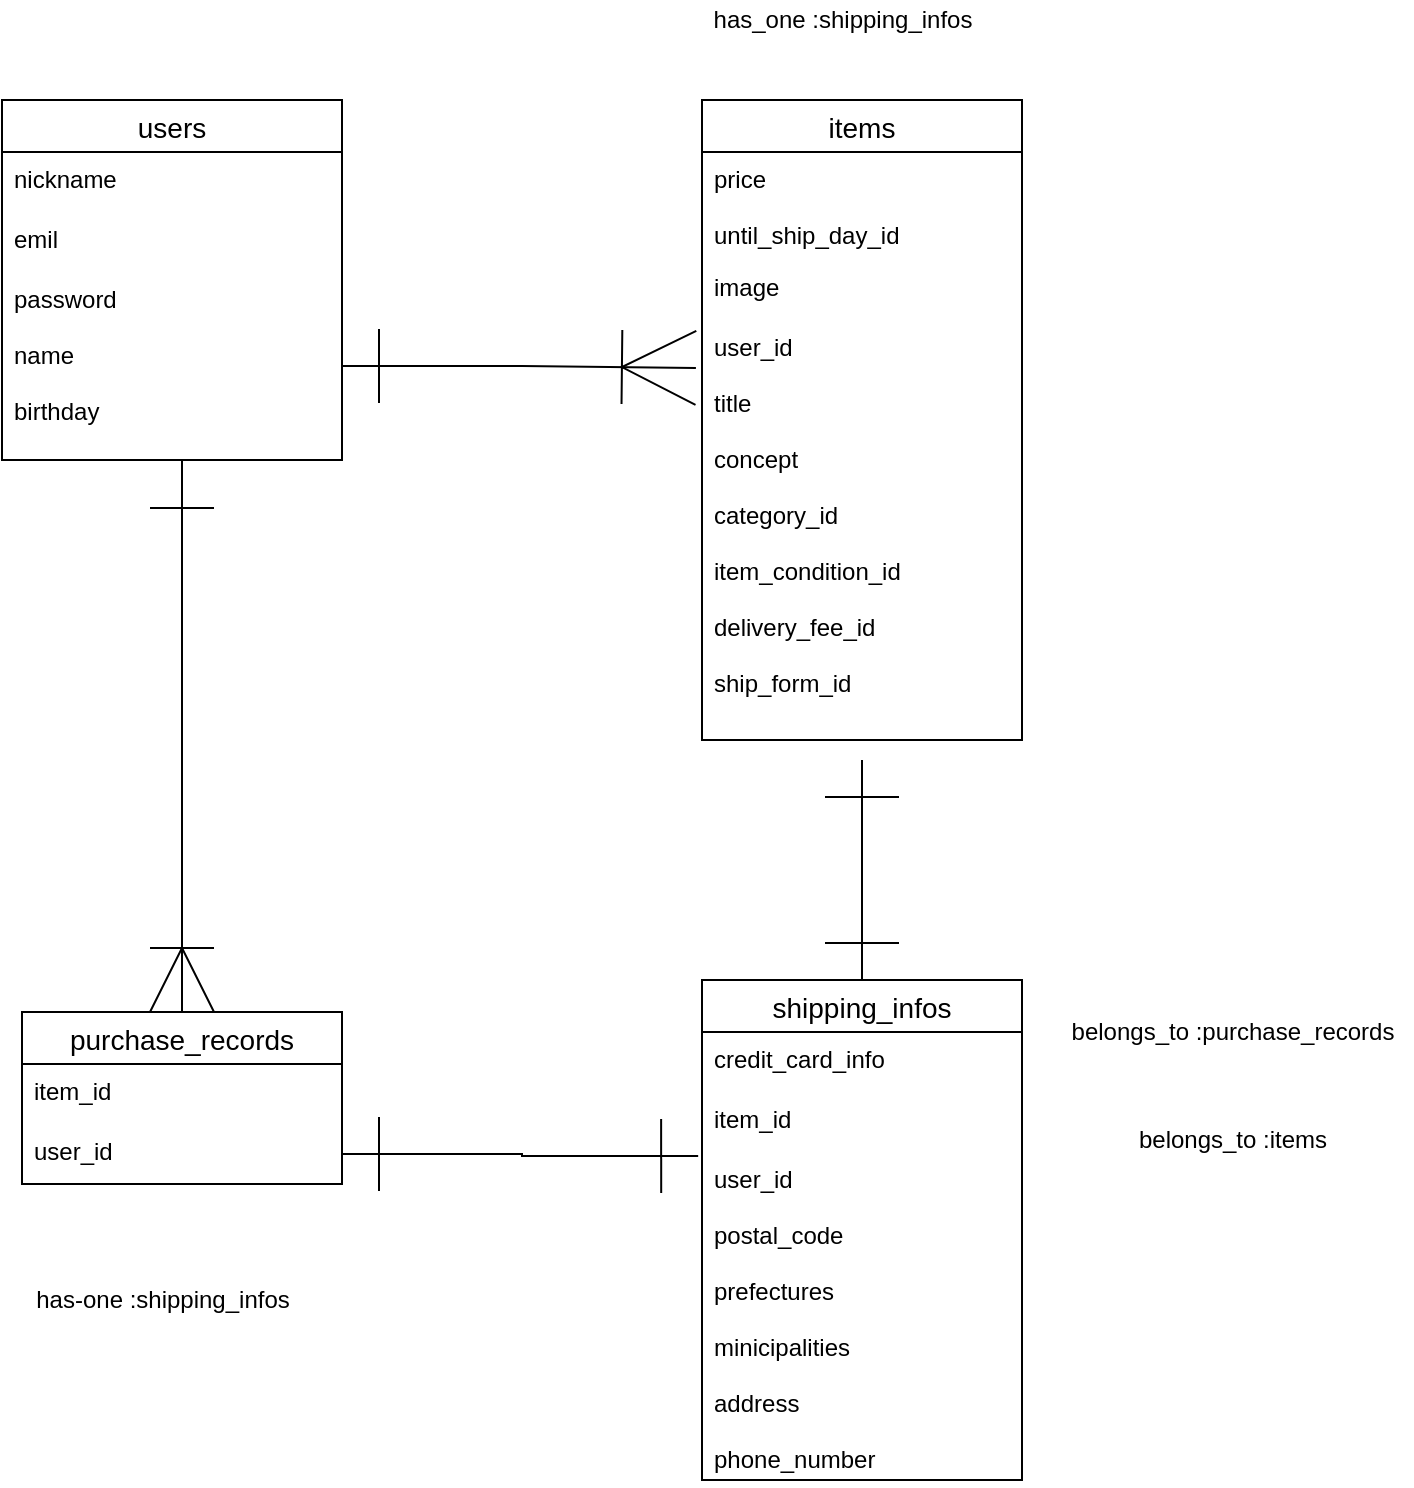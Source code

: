 <mxfile>
    <diagram id="4rvdPtbiSX84NeqSuUSt" name="ページ1">
        <mxGraphModel dx="728" dy="680" grid="1" gridSize="10" guides="1" tooltips="1" connect="1" arrows="1" fold="1" page="1" pageScale="1" pageWidth="827" pageHeight="1169" math="0" shadow="0">
            <root>
                <mxCell id="0"/>
                <mxCell id="1" parent="0"/>
                <mxCell id="33" style="edgeStyle=orthogonalEdgeStyle;rounded=0;orthogonalLoop=1;jettySize=auto;html=1;entryX=0.5;entryY=0;entryDx=0;entryDy=0;startArrow=ERone;startFill=0;endArrow=ERoneToMany;endFill=0;startSize=30;endSize=30;targetPerimeterSpacing=0;" parent="1" target="18" edge="1">
                    <mxGeometry relative="1" as="geometry">
                        <mxPoint x="180" y="430" as="sourcePoint"/>
                        <Array as="points">
                            <mxPoint x="180" y="390"/>
                            <mxPoint x="180" y="390"/>
                        </Array>
                    </mxGeometry>
                </mxCell>
                <mxCell id="2" value="users" style="swimlane;fontStyle=0;childLayout=stackLayout;horizontal=1;startSize=26;horizontalStack=0;resizeParent=1;resizeParentMax=0;resizeLast=0;collapsible=1;marginBottom=0;align=center;fontSize=14;" parent="1" vertex="1">
                    <mxGeometry x="90" y="210" width="170" height="180" as="geometry"/>
                </mxCell>
                <mxCell id="3" value="nickname" style="text;strokeColor=none;fillColor=none;spacingLeft=4;spacingRight=4;overflow=hidden;rotatable=0;points=[[0,0.5],[1,0.5]];portConstraint=eastwest;fontSize=12;" parent="2" vertex="1">
                    <mxGeometry y="26" width="170" height="30" as="geometry"/>
                </mxCell>
                <mxCell id="4" value="emil" style="text;strokeColor=none;fillColor=none;spacingLeft=4;spacingRight=4;overflow=hidden;rotatable=0;points=[[0,0.5],[1,0.5]];portConstraint=eastwest;fontSize=12;" parent="2" vertex="1">
                    <mxGeometry y="56" width="170" height="30" as="geometry"/>
                </mxCell>
                <mxCell id="5" value="password&#10;&#10;name&#10;&#10;birthday" style="text;strokeColor=none;fillColor=none;spacingLeft=4;spacingRight=4;overflow=hidden;rotatable=0;points=[[0,0.5],[1,0.5]];portConstraint=eastwest;fontSize=12;" parent="2" vertex="1">
                    <mxGeometry y="86" width="170" height="94" as="geometry"/>
                </mxCell>
                <mxCell id="6" value="items" style="swimlane;fontStyle=0;childLayout=stackLayout;horizontal=1;startSize=26;horizontalStack=0;resizeParent=1;resizeParentMax=0;resizeLast=0;collapsible=1;marginBottom=0;align=center;fontSize=14;" parent="1" vertex="1">
                    <mxGeometry x="440" y="210" width="160" height="320" as="geometry"/>
                </mxCell>
                <mxCell id="7" value="price&#10;&#10;until_ship_day_id" style="text;strokeColor=none;fillColor=none;spacingLeft=4;spacingRight=4;overflow=hidden;rotatable=0;points=[[0,0.5],[1,0.5]];portConstraint=eastwest;fontSize=12;" parent="6" vertex="1">
                    <mxGeometry y="26" width="160" height="54" as="geometry"/>
                </mxCell>
                <mxCell id="8" value="image" style="text;strokeColor=none;fillColor=none;spacingLeft=4;spacingRight=4;overflow=hidden;rotatable=0;points=[[0,0.5],[1,0.5]];portConstraint=eastwest;fontSize=12;" parent="6" vertex="1">
                    <mxGeometry y="80" width="160" height="30" as="geometry"/>
                </mxCell>
                <mxCell id="9" value="user_id&#10;&#10;title&#10;&#10;concept&#10;&#10;category_id&#10;&#10;item_condition_id&#10;&#10;delivery_fee_id&#10;&#10;ship_form_id&#10;" style="text;strokeColor=none;fillColor=none;spacingLeft=4;spacingRight=4;overflow=hidden;rotatable=0;points=[[0,0.5],[1,0.5]];portConstraint=eastwest;fontSize=12;" parent="6" vertex="1">
                    <mxGeometry y="110" width="160" height="210" as="geometry"/>
                </mxCell>
                <mxCell id="18" value="purchase_records" style="swimlane;fontStyle=0;childLayout=stackLayout;horizontal=1;startSize=26;horizontalStack=0;resizeParent=1;resizeParentMax=0;resizeLast=0;collapsible=1;marginBottom=0;align=center;fontSize=14;" parent="1" vertex="1">
                    <mxGeometry x="100" y="666" width="160" height="86" as="geometry"/>
                </mxCell>
                <mxCell id="20" value="item_id" style="text;strokeColor=none;fillColor=none;spacingLeft=4;spacingRight=4;overflow=hidden;rotatable=0;points=[[0,0.5],[1,0.5]];portConstraint=eastwest;fontSize=12;" parent="18" vertex="1">
                    <mxGeometry y="26" width="160" height="30" as="geometry"/>
                </mxCell>
                <mxCell id="21" value="user_id" style="text;strokeColor=none;fillColor=none;spacingLeft=4;spacingRight=4;overflow=hidden;rotatable=0;points=[[0,0.5],[1,0.5]];portConstraint=eastwest;fontSize=12;" parent="18" vertex="1">
                    <mxGeometry y="56" width="160" height="30" as="geometry"/>
                </mxCell>
                <mxCell id="48" style="edgeStyle=orthogonalEdgeStyle;rounded=0;orthogonalLoop=1;jettySize=auto;html=1;startArrow=ERone;startFill=0;endArrow=ERone;endFill=0;startSize=35;endSize=35;sourcePerimeterSpacing=17;targetPerimeterSpacing=33;exitX=0.5;exitY=0;exitDx=0;exitDy=0;" edge="1" parent="1" source="22">
                    <mxGeometry relative="1" as="geometry">
                        <mxPoint x="520" y="540" as="targetPoint"/>
                    </mxGeometry>
                </mxCell>
                <mxCell id="22" value="shipping_infos" style="swimlane;fontStyle=0;childLayout=stackLayout;horizontal=1;startSize=26;horizontalStack=0;resizeParent=1;resizeParentMax=0;resizeLast=0;collapsible=1;marginBottom=0;align=center;fontSize=14;" parent="1" vertex="1">
                    <mxGeometry x="440" y="650" width="160" height="250" as="geometry"/>
                </mxCell>
                <mxCell id="23" value="credit_card_info" style="text;strokeColor=none;fillColor=none;spacingLeft=4;spacingRight=4;overflow=hidden;rotatable=0;points=[[0,0.5],[1,0.5]];portConstraint=eastwest;fontSize=12;" parent="22" vertex="1">
                    <mxGeometry y="26" width="160" height="30" as="geometry"/>
                </mxCell>
                <mxCell id="24" value="item_id" style="text;strokeColor=none;fillColor=none;spacingLeft=4;spacingRight=4;overflow=hidden;rotatable=0;points=[[0,0.5],[1,0.5]];portConstraint=eastwest;fontSize=12;" parent="22" vertex="1">
                    <mxGeometry y="56" width="160" height="30" as="geometry"/>
                </mxCell>
                <mxCell id="25" value="user_id&#10;&#10;postal_code&#10;&#10;prefectures&#10;&#10;minicipalities&#10;&#10;address&#10;&#10;phone_number" style="text;strokeColor=none;fillColor=none;spacingLeft=4;spacingRight=4;overflow=hidden;rotatable=0;points=[[0,0.5],[1,0.5]];portConstraint=eastwest;fontSize=12;" parent="22" vertex="1">
                    <mxGeometry y="86" width="160" height="164" as="geometry"/>
                </mxCell>
                <mxCell id="36" value="has-one :shipping_infos" style="text;html=1;align=center;verticalAlign=middle;resizable=0;points=[];autosize=1;strokeColor=none;" vertex="1" parent="1">
                    <mxGeometry x="100" y="800" width="140" height="20" as="geometry"/>
                </mxCell>
                <mxCell id="38" value="belongs_to :purchase_records" style="text;html=1;align=center;verticalAlign=middle;resizable=0;points=[];autosize=1;strokeColor=none;" vertex="1" parent="1">
                    <mxGeometry x="615" y="666" width="180" height="20" as="geometry"/>
                </mxCell>
                <mxCell id="43" style="edgeStyle=orthogonalEdgeStyle;rounded=0;orthogonalLoop=1;jettySize=auto;html=1;exitX=1;exitY=0.5;exitDx=0;exitDy=0;entryX=-0.019;entryY=0.114;entryDx=0;entryDy=0;entryPerimeter=0;startArrow=ERone;startFill=0;endArrow=ERoneToMany;endFill=0;startSize=35;endSize=35;sourcePerimeterSpacing=17;targetPerimeterSpacing=33;" edge="1" parent="1" source="5" target="9">
                    <mxGeometry relative="1" as="geometry"/>
                </mxCell>
                <mxCell id="47" style="edgeStyle=orthogonalEdgeStyle;rounded=0;orthogonalLoop=1;jettySize=auto;html=1;exitX=1;exitY=0.5;exitDx=0;exitDy=0;startArrow=ERone;startFill=0;endArrow=ERone;endFill=0;startSize=35;endSize=35;sourcePerimeterSpacing=17;targetPerimeterSpacing=33;entryX=-0.012;entryY=0.012;entryDx=0;entryDy=0;entryPerimeter=0;" edge="1" parent="1" source="21" target="25">
                    <mxGeometry relative="1" as="geometry">
                        <mxPoint x="430" y="737" as="targetPoint"/>
                    </mxGeometry>
                </mxCell>
                <mxCell id="50" value="has_one :shipping_infos" style="text;html=1;align=center;verticalAlign=middle;resizable=0;points=[];autosize=1;strokeColor=none;" vertex="1" parent="1">
                    <mxGeometry x="440" y="160" width="140" height="20" as="geometry"/>
                </mxCell>
                <mxCell id="51" value="belongs_to :items" style="text;html=1;align=center;verticalAlign=middle;resizable=0;points=[];autosize=1;strokeColor=none;" vertex="1" parent="1">
                    <mxGeometry x="650" y="720" width="110" height="20" as="geometry"/>
                </mxCell>
            </root>
        </mxGraphModel>
    </diagram>
</mxfile>